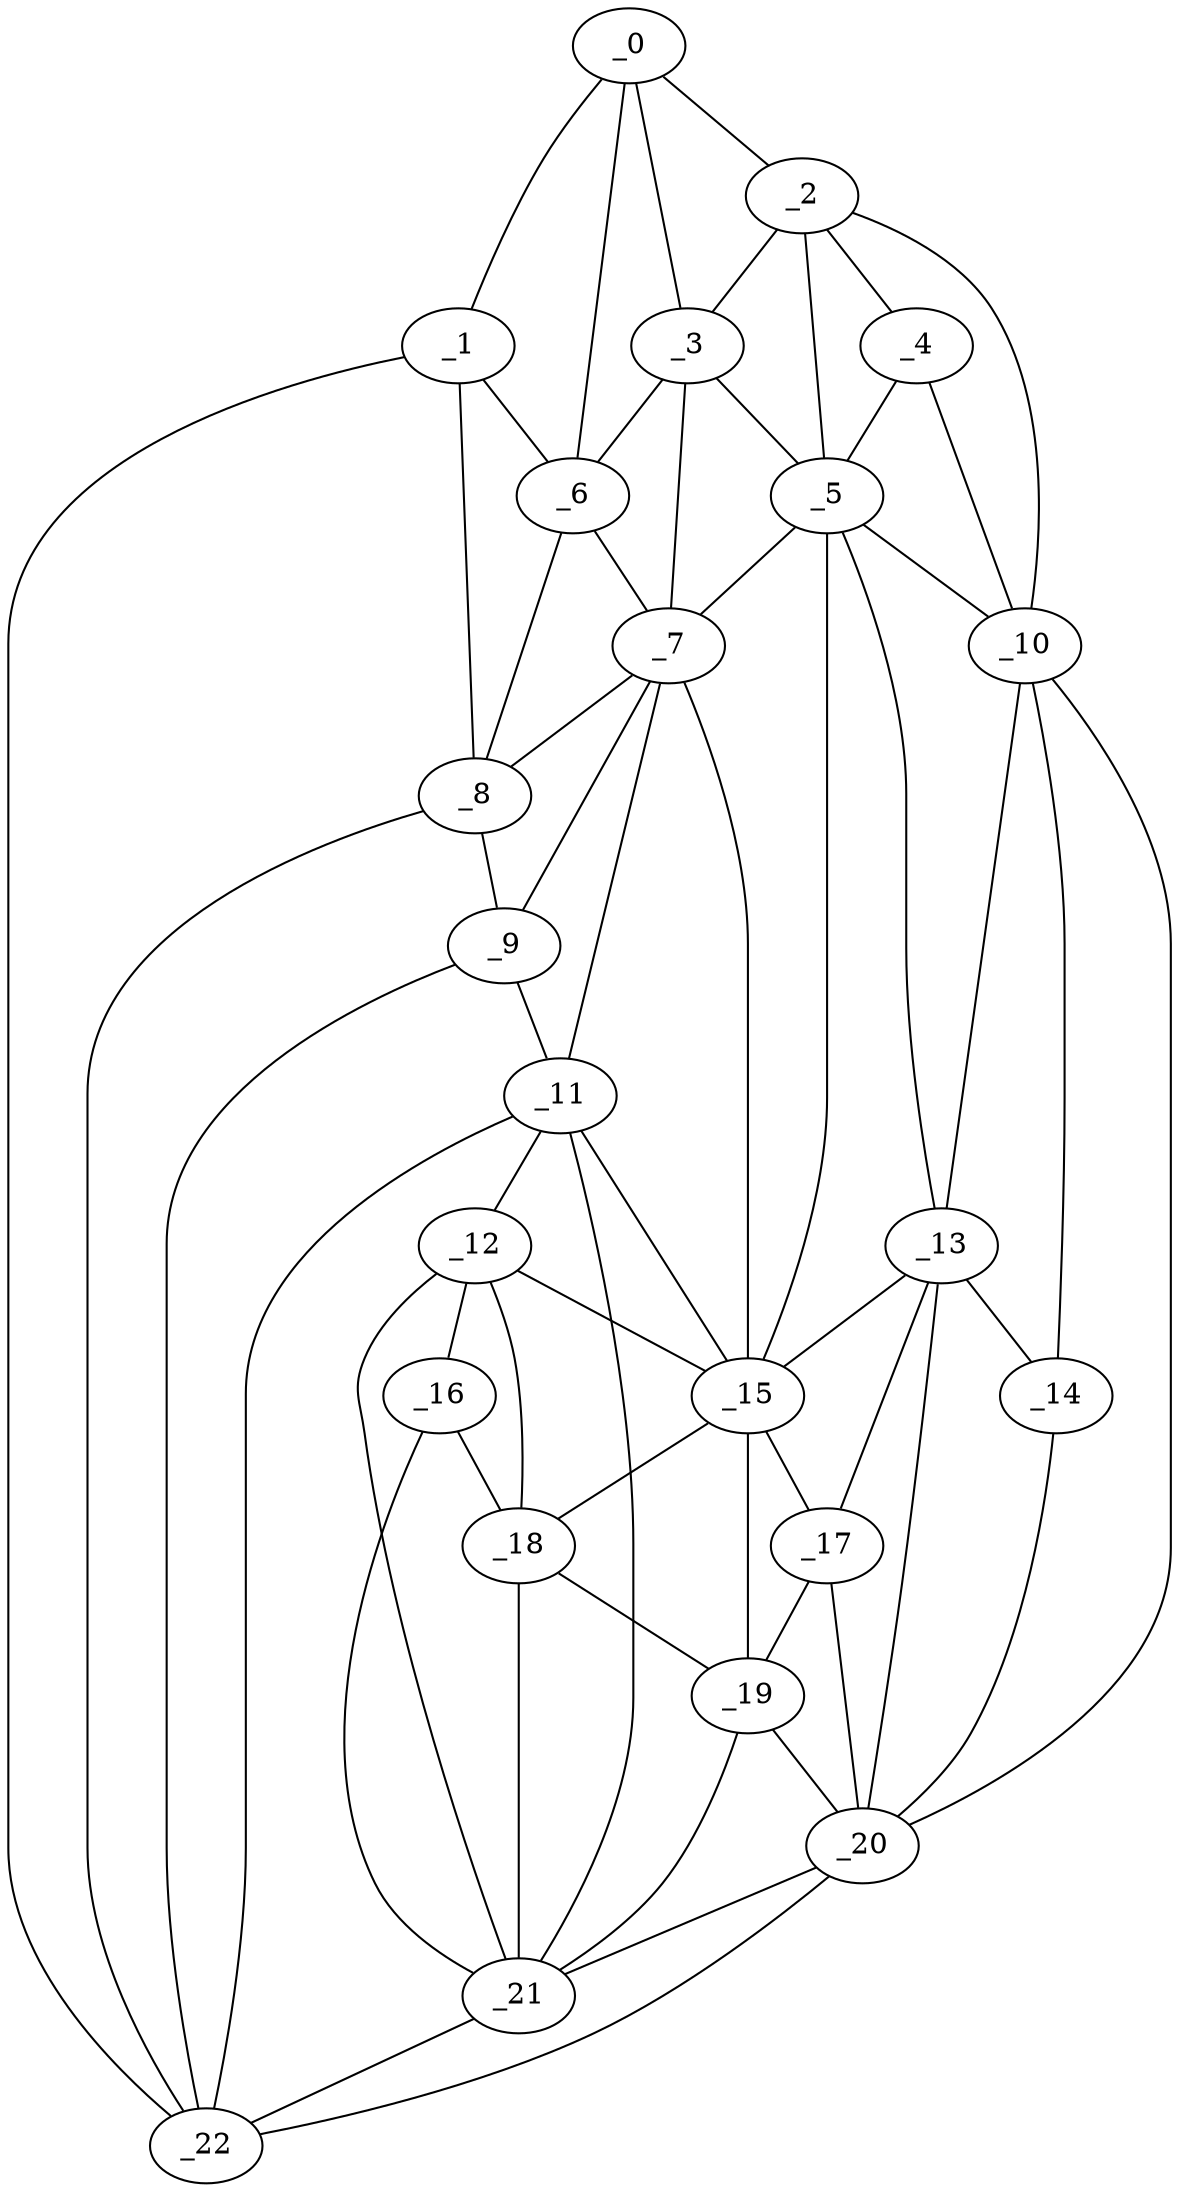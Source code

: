 graph "obj43__115.gxl" {
	_0	 [x=21,
		y=12];
	_1	 [x=42,
		y=3];
	_0 -- _1	 [valence=1];
	_2	 [x=45,
		y=110];
	_0 -- _2	 [valence=1];
	_3	 [x=46,
		y=46];
	_0 -- _3	 [valence=1];
	_6	 [x=53,
		y=39];
	_0 -- _6	 [valence=2];
	_1 -- _6	 [valence=1];
	_8	 [x=67,
		y=26];
	_1 -- _8	 [valence=2];
	_22	 [x=111,
		y=15];
	_1 -- _22	 [valence=1];
	_2 -- _3	 [valence=2];
	_4	 [x=48,
		y=104];
	_2 -- _4	 [valence=1];
	_5	 [x=50,
		y=96];
	_2 -- _5	 [valence=1];
	_10	 [x=85,
		y=117];
	_2 -- _10	 [valence=1];
	_3 -- _5	 [valence=2];
	_3 -- _6	 [valence=2];
	_7	 [x=53,
		y=43];
	_3 -- _7	 [valence=2];
	_4 -- _5	 [valence=2];
	_4 -- _10	 [valence=2];
	_5 -- _7	 [valence=2];
	_5 -- _10	 [valence=2];
	_13	 [x=96,
		y=92];
	_5 -- _13	 [valence=2];
	_15	 [x=97,
		y=63];
	_5 -- _15	 [valence=2];
	_6 -- _7	 [valence=2];
	_6 -- _8	 [valence=2];
	_7 -- _8	 [valence=2];
	_9	 [x=84,
		y=35];
	_7 -- _9	 [valence=2];
	_11	 [x=88,
		y=40];
	_7 -- _11	 [valence=1];
	_7 -- _15	 [valence=2];
	_8 -- _9	 [valence=2];
	_8 -- _22	 [valence=1];
	_9 -- _11	 [valence=2];
	_9 -- _22	 [valence=2];
	_10 -- _13	 [valence=1];
	_14	 [x=96,
		y=113];
	_10 -- _14	 [valence=2];
	_20	 [x=107,
		y=110];
	_10 -- _20	 [valence=1];
	_12	 [x=96,
		y=51];
	_11 -- _12	 [valence=2];
	_11 -- _15	 [valence=2];
	_21	 [x=109,
		y=45];
	_11 -- _21	 [valence=2];
	_11 -- _22	 [valence=1];
	_12 -- _15	 [valence=1];
	_16	 [x=100,
		y=52];
	_12 -- _16	 [valence=1];
	_18	 [x=101,
		y=59];
	_12 -- _18	 [valence=2];
	_12 -- _21	 [valence=1];
	_13 -- _14	 [valence=2];
	_13 -- _15	 [valence=1];
	_17	 [x=100,
		y=82];
	_13 -- _17	 [valence=2];
	_13 -- _20	 [valence=2];
	_14 -- _20	 [valence=1];
	_15 -- _17	 [valence=2];
	_15 -- _18	 [valence=2];
	_19	 [x=102,
		y=74];
	_15 -- _19	 [valence=2];
	_16 -- _18	 [valence=2];
	_16 -- _21	 [valence=2];
	_17 -- _19	 [valence=2];
	_17 -- _20	 [valence=2];
	_18 -- _19	 [valence=1];
	_18 -- _21	 [valence=2];
	_19 -- _20	 [valence=2];
	_19 -- _21	 [valence=2];
	_20 -- _21	 [valence=1];
	_20 -- _22	 [valence=1];
	_21 -- _22	 [valence=1];
}
